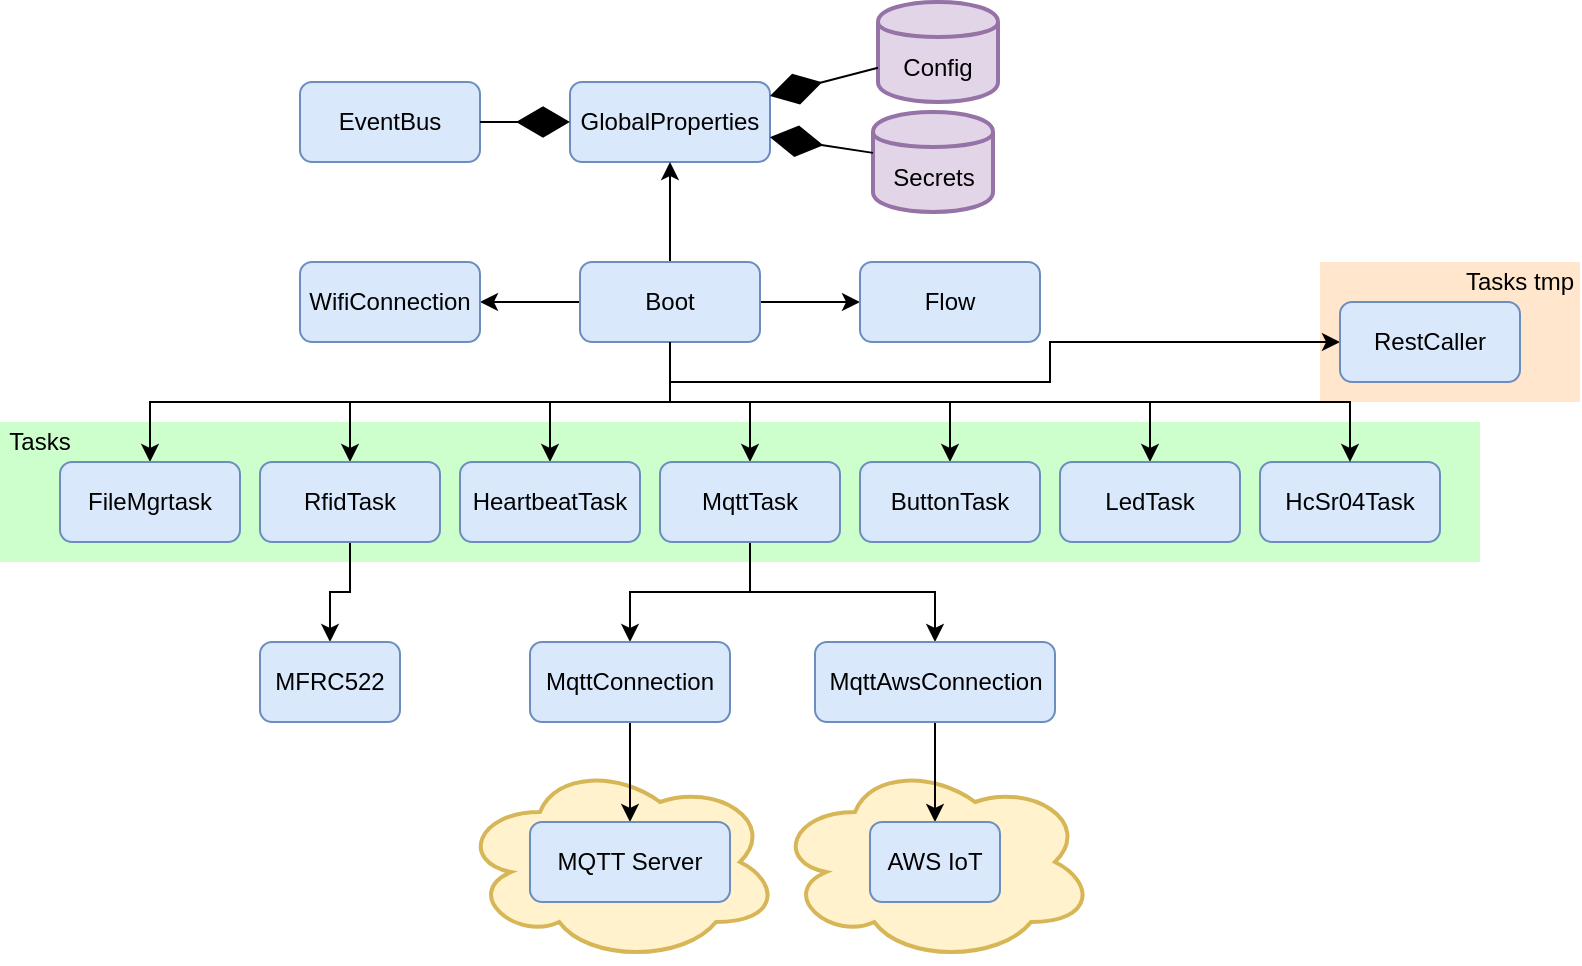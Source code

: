 <mxfile version="12.2.4" pages="1"><diagram id="9ZGphTBdlp2GHHIdH_-Z" name="Page-1"><mxGraphModel dx="789" dy="1112" grid="1" gridSize="10" guides="1" tooltips="1" connect="1" arrows="1" fold="1" page="1" pageScale="1" pageWidth="850" pageHeight="1100" math="0" shadow="0"><root><mxCell id="0"/><mxCell id="1" parent="0"/><mxCell id="39" value="" style="rounded=0;whiteSpace=wrap;html=1;strokeColor=none;strokeWidth=2;fillColor=#ffe6cc;" parent="1" vertex="1"><mxGeometry x="710" y="290" width="130" height="70" as="geometry"/></mxCell><mxCell id="36" value="" style="ellipse;shape=cloud;whiteSpace=wrap;html=1;strokeColor=#d6b656;strokeWidth=2;fillColor=#fff2cc;" parent="1" vertex="1"><mxGeometry x="437.5" y="540" width="160" height="100" as="geometry"/></mxCell><mxCell id="35" value="" style="ellipse;shape=cloud;whiteSpace=wrap;html=1;strokeColor=#d6b656;strokeWidth=2;fillColor=#fff2cc;" parent="1" vertex="1"><mxGeometry x="280" y="540" width="160" height="100" as="geometry"/></mxCell><mxCell id="17" value="" style="rounded=0;whiteSpace=wrap;html=1;strokeColor=none;strokeWidth=2;fillColor=#CCFFCC;" parent="1" vertex="1"><mxGeometry x="50" y="370" width="740" height="70" as="geometry"/></mxCell><mxCell id="2" value="EventBus" style="rounded=1;whiteSpace=wrap;html=1;fillColor=#dae8fc;strokeColor=#6c8ebf;" parent="1" vertex="1"><mxGeometry x="200" y="200" width="90" height="40" as="geometry"/></mxCell><mxCell id="3" value="GlobalProperties" style="rounded=1;whiteSpace=wrap;html=1;fillColor=#dae8fc;strokeColor=#6c8ebf;" parent="1" vertex="1"><mxGeometry x="335" y="200" width="100" height="40" as="geometry"/></mxCell><mxCell id="8" style="edgeStyle=orthogonalEdgeStyle;rounded=0;orthogonalLoop=1;jettySize=auto;html=1;" parent="1" source="4" target="3" edge="1"><mxGeometry relative="1" as="geometry"/></mxCell><mxCell id="9" style="edgeStyle=orthogonalEdgeStyle;rounded=0;orthogonalLoop=1;jettySize=auto;html=1;" parent="1" source="4" target="6" edge="1"><mxGeometry relative="1" as="geometry"/></mxCell><mxCell id="10" style="edgeStyle=orthogonalEdgeStyle;rounded=0;orthogonalLoop=1;jettySize=auto;html=1;" parent="1" source="4" target="5" edge="1"><mxGeometry relative="1" as="geometry"/></mxCell><mxCell id="19" style="edgeStyle=orthogonalEdgeStyle;rounded=0;orthogonalLoop=1;jettySize=auto;html=1;entryX=0.5;entryY=0;entryDx=0;entryDy=0;" parent="1" source="4" target="11" edge="1"><mxGeometry relative="1" as="geometry"/></mxCell><mxCell id="20" style="edgeStyle=orthogonalEdgeStyle;rounded=0;orthogonalLoop=1;jettySize=auto;html=1;exitX=0.5;exitY=1;exitDx=0;exitDy=0;" parent="1" source="4" target="14" edge="1"><mxGeometry relative="1" as="geometry"/></mxCell><mxCell id="21" style="edgeStyle=orthogonalEdgeStyle;rounded=0;orthogonalLoop=1;jettySize=auto;html=1;exitX=0.5;exitY=1;exitDx=0;exitDy=0;" parent="1" source="4" target="15" edge="1"><mxGeometry relative="1" as="geometry"/></mxCell><mxCell id="22" style="edgeStyle=orthogonalEdgeStyle;rounded=0;orthogonalLoop=1;jettySize=auto;html=1;exitX=0.5;exitY=1;exitDx=0;exitDy=0;" parent="1" source="4" target="12" edge="1"><mxGeometry relative="1" as="geometry"/></mxCell><mxCell id="23" style="edgeStyle=orthogonalEdgeStyle;rounded=0;orthogonalLoop=1;jettySize=auto;html=1;exitX=0.5;exitY=1;exitDx=0;exitDy=0;" parent="1" source="4" target="13" edge="1"><mxGeometry relative="1" as="geometry"/></mxCell><mxCell id="24" style="edgeStyle=orthogonalEdgeStyle;rounded=0;orthogonalLoop=1;jettySize=auto;html=1;exitX=0.5;exitY=1;exitDx=0;exitDy=0;" parent="1" source="4" target="16" edge="1"><mxGeometry relative="1" as="geometry"/></mxCell><mxCell id="38" style="edgeStyle=orthogonalEdgeStyle;rounded=0;orthogonalLoop=1;jettySize=auto;html=1;exitX=0.5;exitY=1;exitDx=0;exitDy=0;" parent="1" source="4" target="37" edge="1"><mxGeometry relative="1" as="geometry"/></mxCell><mxCell id="4" value="Boot" style="rounded=1;whiteSpace=wrap;html=1;fillColor=#dae8fc;strokeColor=#6c8ebf;" parent="1" vertex="1"><mxGeometry x="340" y="290" width="90" height="40" as="geometry"/></mxCell><mxCell id="5" value="WifiConnection" style="rounded=1;whiteSpace=wrap;html=1;fillColor=#dae8fc;strokeColor=#6c8ebf;" parent="1" vertex="1"><mxGeometry x="200" y="290" width="90" height="40" as="geometry"/></mxCell><mxCell id="6" value="Flow" style="rounded=1;whiteSpace=wrap;html=1;fillColor=#dae8fc;strokeColor=#6c8ebf;" parent="1" vertex="1"><mxGeometry x="480" y="290" width="90" height="40" as="geometry"/></mxCell><mxCell id="7" value="" style="endArrow=diamondThin;endFill=1;endSize=24;html=1;" parent="1" source="2" target="3" edge="1"><mxGeometry width="160" relative="1" as="geometry"><mxPoint x="200" y="350" as="sourcePoint"/><mxPoint x="360" y="350" as="targetPoint"/></mxGeometry></mxCell><mxCell id="11" value="HeartbeatTask" style="rounded=1;whiteSpace=wrap;html=1;fillColor=#dae8fc;strokeColor=#6c8ebf;" parent="1" vertex="1"><mxGeometry x="280" y="390" width="90" height="40" as="geometry"/></mxCell><mxCell id="29" style="edgeStyle=orthogonalEdgeStyle;rounded=0;orthogonalLoop=1;jettySize=auto;html=1;entryX=0.5;entryY=0;entryDx=0;entryDy=0;" parent="1" source="12" target="26" edge="1"><mxGeometry relative="1" as="geometry"/></mxCell><mxCell id="30" style="edgeStyle=orthogonalEdgeStyle;rounded=0;orthogonalLoop=1;jettySize=auto;html=1;exitX=0.5;exitY=1;exitDx=0;exitDy=0;" parent="1" source="12" target="27" edge="1"><mxGeometry relative="1" as="geometry"/></mxCell><mxCell id="12" value="MqttTask" style="rounded=1;whiteSpace=wrap;html=1;fillColor=#dae8fc;strokeColor=#6c8ebf;" parent="1" vertex="1"><mxGeometry x="380" y="390" width="90" height="40" as="geometry"/></mxCell><mxCell id="28" style="edgeStyle=orthogonalEdgeStyle;rounded=0;orthogonalLoop=1;jettySize=auto;html=1;" parent="1" source="13" target="25" edge="1"><mxGeometry relative="1" as="geometry"/></mxCell><mxCell id="13" value="RfidTask" style="rounded=1;whiteSpace=wrap;html=1;fillColor=#dae8fc;strokeColor=#6c8ebf;" parent="1" vertex="1"><mxGeometry x="180" y="390" width="90" height="40" as="geometry"/></mxCell><mxCell id="14" value="ButtonTask" style="rounded=1;whiteSpace=wrap;html=1;fillColor=#dae8fc;strokeColor=#6c8ebf;" parent="1" vertex="1"><mxGeometry x="480" y="390" width="90" height="40" as="geometry"/></mxCell><mxCell id="15" value="LedTask" style="rounded=1;whiteSpace=wrap;html=1;fillColor=#dae8fc;strokeColor=#6c8ebf;" parent="1" vertex="1"><mxGeometry x="580" y="390" width="90" height="40" as="geometry"/></mxCell><mxCell id="16" value="FileMgrtask" style="rounded=1;whiteSpace=wrap;html=1;fillColor=#dae8fc;strokeColor=#6c8ebf;" parent="1" vertex="1"><mxGeometry x="80" y="390" width="90" height="40" as="geometry"/></mxCell><mxCell id="25" value="MFRC522" style="rounded=1;whiteSpace=wrap;html=1;fillColor=#dae8fc;strokeColor=#6c8ebf;" parent="1" vertex="1"><mxGeometry x="180" y="480" width="70" height="40" as="geometry"/></mxCell><mxCell id="33" style="edgeStyle=orthogonalEdgeStyle;rounded=0;orthogonalLoop=1;jettySize=auto;html=1;entryX=0.5;entryY=0;entryDx=0;entryDy=0;" parent="1" source="26" target="31" edge="1"><mxGeometry relative="1" as="geometry"/></mxCell><mxCell id="26" value="MqttConnection" style="rounded=1;whiteSpace=wrap;html=1;fillColor=#dae8fc;strokeColor=#6c8ebf;" parent="1" vertex="1"><mxGeometry x="315" y="480" width="100" height="40" as="geometry"/></mxCell><mxCell id="34" style="edgeStyle=orthogonalEdgeStyle;rounded=0;orthogonalLoop=1;jettySize=auto;html=1;" parent="1" source="27" target="32" edge="1"><mxGeometry relative="1" as="geometry"/></mxCell><mxCell id="27" value="MqttAwsConnection" style="rounded=1;whiteSpace=wrap;html=1;fillColor=#dae8fc;strokeColor=#6c8ebf;" parent="1" vertex="1"><mxGeometry x="457.5" y="480" width="120" height="40" as="geometry"/></mxCell><mxCell id="31" value="MQTT Server" style="rounded=1;whiteSpace=wrap;html=1;fillColor=#dae8fc;strokeColor=#6c8ebf;" parent="1" vertex="1"><mxGeometry x="315" y="570" width="100" height="40" as="geometry"/></mxCell><mxCell id="32" value="AWS IoT" style="rounded=1;whiteSpace=wrap;html=1;fillColor=#dae8fc;strokeColor=#6c8ebf;" parent="1" vertex="1"><mxGeometry x="485" y="570" width="65" height="40" as="geometry"/></mxCell><mxCell id="37" value="RestCaller" style="rounded=1;whiteSpace=wrap;html=1;fillColor=#dae8fc;strokeColor=#6c8ebf;" parent="1" vertex="1"><mxGeometry x="720" y="310" width="90" height="40" as="geometry"/></mxCell><mxCell id="40" value="Secrets" style="shape=cylinder;whiteSpace=wrap;html=1;boundedLbl=1;backgroundOutline=1;strokeColor=#9673a6;strokeWidth=2;fillColor=#e1d5e7;" parent="1" vertex="1"><mxGeometry x="486.5" y="215" width="60" height="50" as="geometry"/></mxCell><mxCell id="41" value="Config" style="shape=cylinder;whiteSpace=wrap;html=1;boundedLbl=1;backgroundOutline=1;strokeColor=#9673a6;strokeWidth=2;fillColor=#e1d5e7;" parent="1" vertex="1"><mxGeometry x="489" y="160" width="60" height="50" as="geometry"/></mxCell><mxCell id="42" value="" style="endArrow=diamondThin;endFill=1;endSize=24;html=1;" parent="1" source="41" target="3" edge="1"><mxGeometry width="160" relative="1" as="geometry"><mxPoint x="300" y="230" as="sourcePoint"/><mxPoint x="345" y="230" as="targetPoint"/></mxGeometry></mxCell><mxCell id="43" value="" style="endArrow=diamondThin;endFill=1;endSize=24;html=1;" parent="1" source="40" target="3" edge="1"><mxGeometry width="160" relative="1" as="geometry"><mxPoint x="497.5" y="187.453" as="sourcePoint"/><mxPoint x="443.182" y="210" as="targetPoint"/></mxGeometry></mxCell><mxCell id="44" value="Tasks" style="text;html=1;strokeColor=none;fillColor=none;align=center;verticalAlign=middle;whiteSpace=wrap;rounded=0;" parent="1" vertex="1"><mxGeometry x="50" y="370" width="40" height="20" as="geometry"/></mxCell><mxCell id="45" value="Tasks tmp" style="text;html=1;strokeColor=none;fillColor=none;align=center;verticalAlign=middle;whiteSpace=wrap;rounded=0;" parent="1" vertex="1"><mxGeometry x="780" y="290" width="60" height="20" as="geometry"/></mxCell><mxCell id="46" value="HcSr04Task" style="rounded=1;whiteSpace=wrap;html=1;fillColor=#dae8fc;strokeColor=#6c8ebf;" parent="1" vertex="1"><mxGeometry x="680" y="390" width="90" height="40" as="geometry"/></mxCell><mxCell id="47" style="edgeStyle=orthogonalEdgeStyle;rounded=0;orthogonalLoop=1;jettySize=auto;html=1;exitX=0.5;exitY=1;exitDx=0;exitDy=0;" parent="1" source="4" target="46" edge="1"><mxGeometry relative="1" as="geometry"><mxPoint x="395" y="340" as="sourcePoint"/><mxPoint x="635" y="400" as="targetPoint"/></mxGeometry></mxCell></root></mxGraphModel></diagram></mxfile>